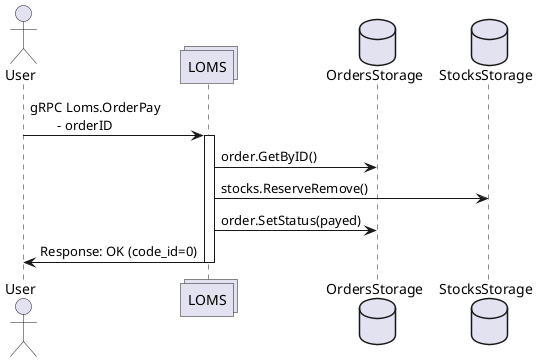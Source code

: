 @startuml

actor User as u
collections LOMS as l
database OrdersStorage as os
database StocksStorage as ss

u -> l : gRPC Loms.OrderPay\n\t- orderID
activate l
l -> os : order.GetByID()
l -> ss : stocks.ReserveRemove()
l -> os : order.SetStatus(payed)

l -> u : Response: OK (code_id=0)

deactivate l

@enduml
